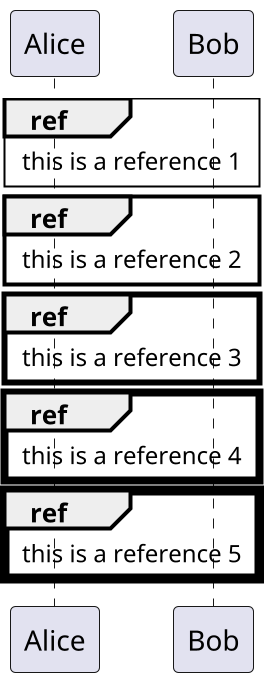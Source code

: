 {
  "sha1": "tk6jem27zqbdrj5xmfcroeqc6vvu4ug",
  "insertion": {
    "when": "2024-06-04T17:28:46.328Z",
    "url": "https://forum.plantuml.net/14457/cropped-reference-on-sequence-diagram",
    "user": "plantuml@gmail.com"
  }
}
@startuml
scale 2
<style>
sequenceDiagram {
  reference {
    LineThickness 1
  }
}
</style>
ref over Alice, Bob : this is a reference 1
<style>
sequenceDiagram {
  reference {
    LineThickness 2
  }
}
</style>
ref over Alice, Bob : this is a reference 2
<style>
sequenceDiagram {
  reference {
    LineThickness 3
  }
}
</style>
ref over Alice, Bob : this is a reference 3
<style>
sequenceDiagram {
  reference {
    LineThickness 4
  }
}
</style>
ref over Alice, Bob : this is a reference 4
<style>
sequenceDiagram {
  reference {
    LineThickness 5
  }
}
</style>
ref over Alice, Bob : this is a reference 5
@enduml
